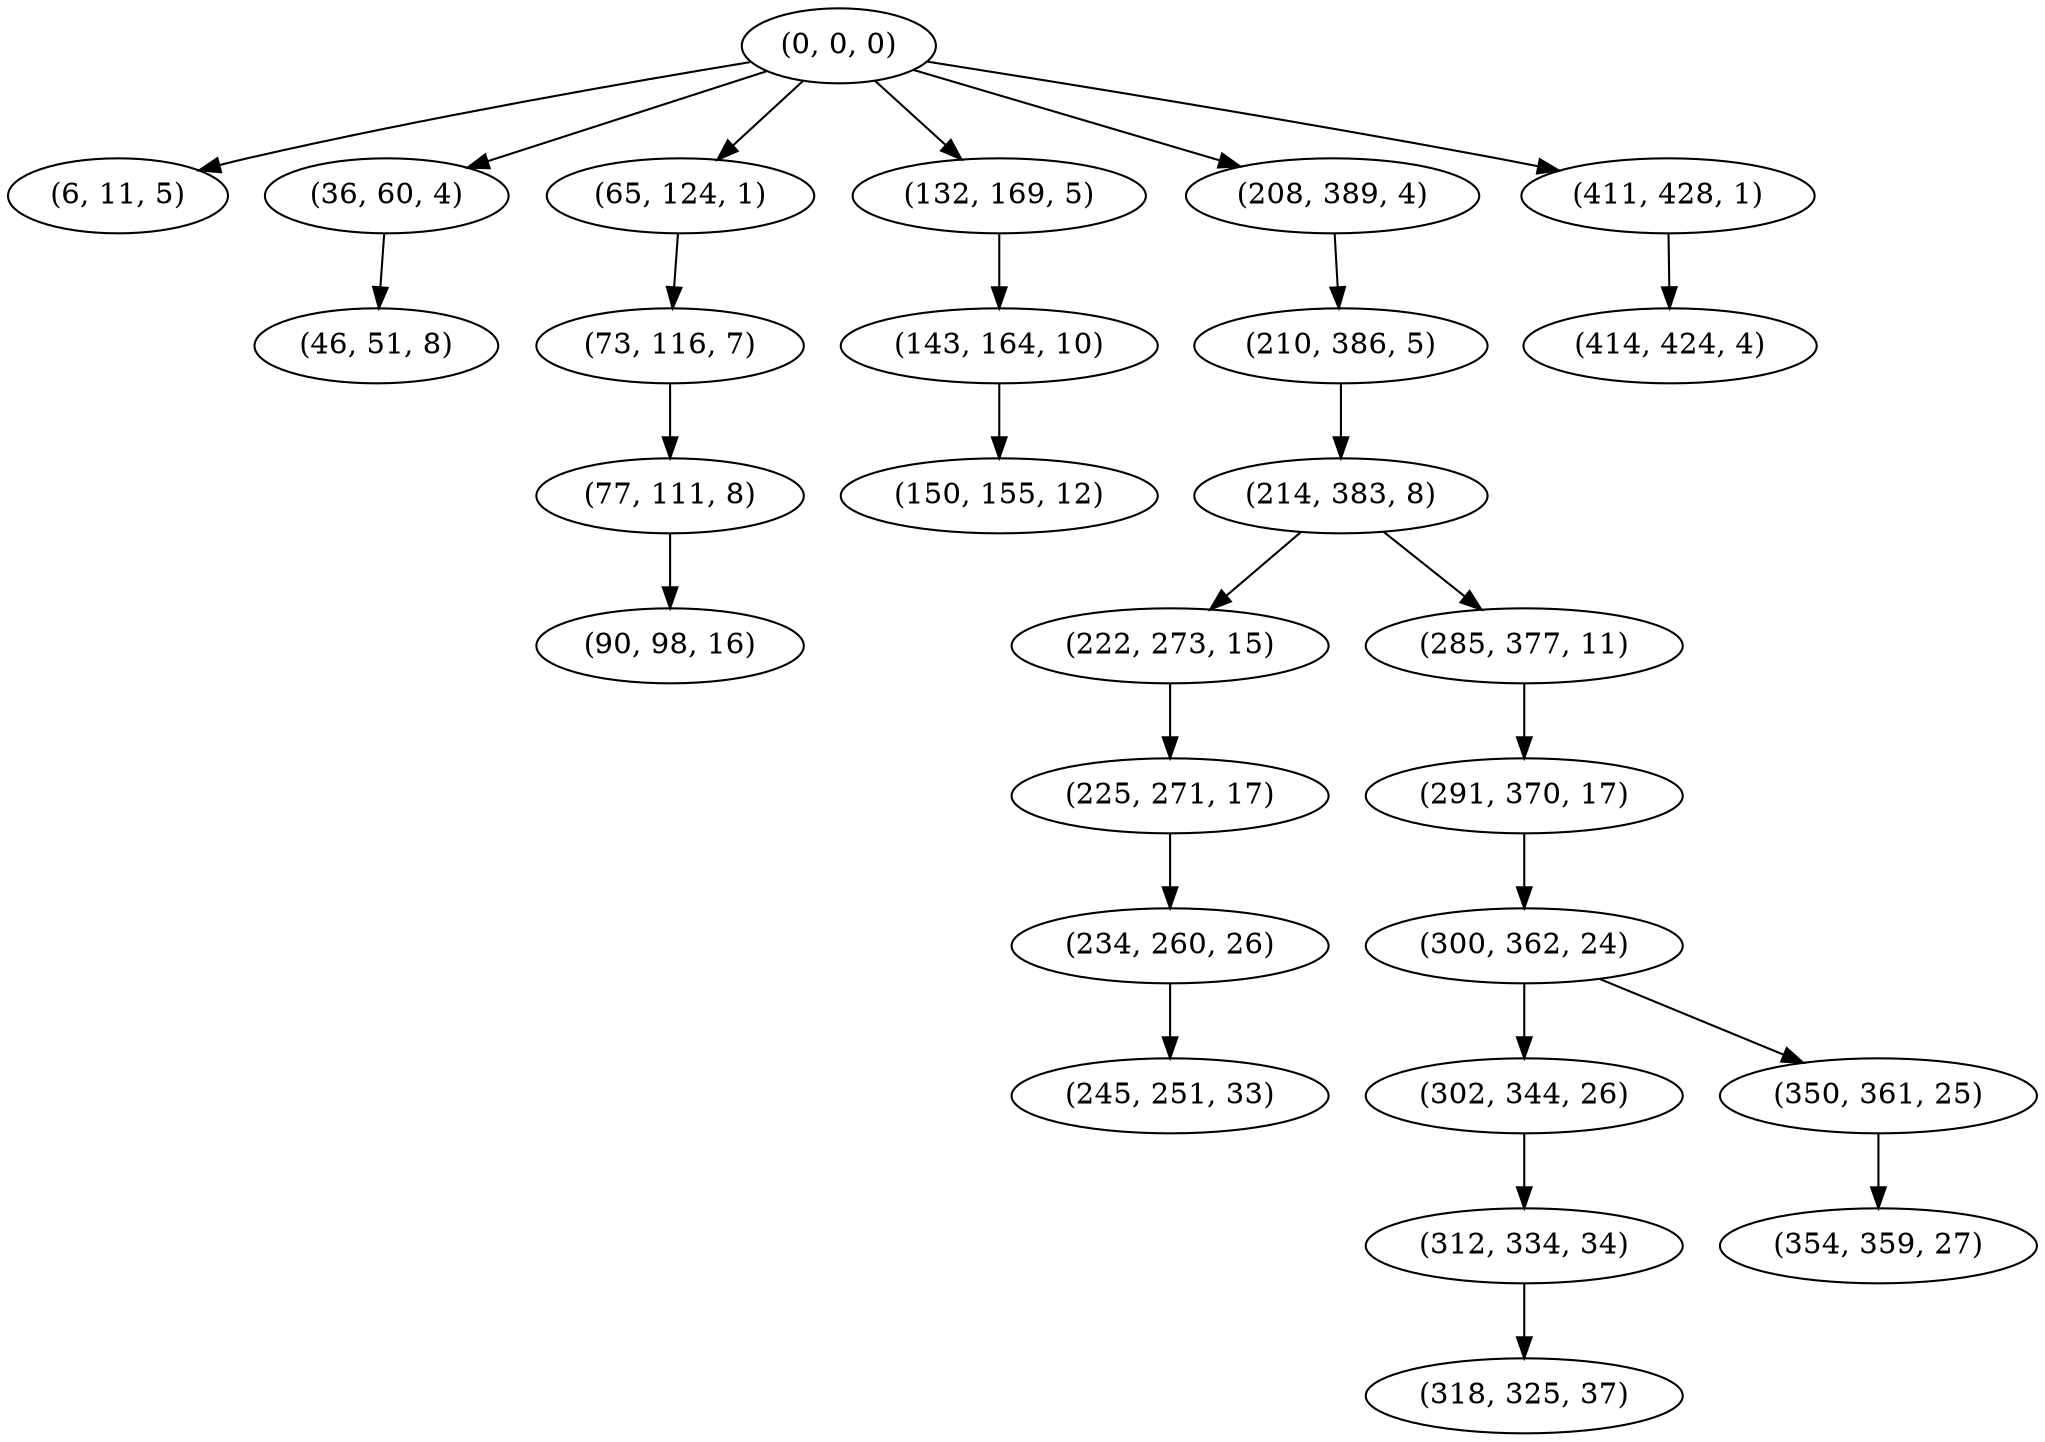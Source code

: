digraph tree {
    "(0, 0, 0)";
    "(6, 11, 5)";
    "(36, 60, 4)";
    "(46, 51, 8)";
    "(65, 124, 1)";
    "(73, 116, 7)";
    "(77, 111, 8)";
    "(90, 98, 16)";
    "(132, 169, 5)";
    "(143, 164, 10)";
    "(150, 155, 12)";
    "(208, 389, 4)";
    "(210, 386, 5)";
    "(214, 383, 8)";
    "(222, 273, 15)";
    "(225, 271, 17)";
    "(234, 260, 26)";
    "(245, 251, 33)";
    "(285, 377, 11)";
    "(291, 370, 17)";
    "(300, 362, 24)";
    "(302, 344, 26)";
    "(312, 334, 34)";
    "(318, 325, 37)";
    "(350, 361, 25)";
    "(354, 359, 27)";
    "(411, 428, 1)";
    "(414, 424, 4)";
    "(0, 0, 0)" -> "(6, 11, 5)";
    "(0, 0, 0)" -> "(36, 60, 4)";
    "(0, 0, 0)" -> "(65, 124, 1)";
    "(0, 0, 0)" -> "(132, 169, 5)";
    "(0, 0, 0)" -> "(208, 389, 4)";
    "(0, 0, 0)" -> "(411, 428, 1)";
    "(36, 60, 4)" -> "(46, 51, 8)";
    "(65, 124, 1)" -> "(73, 116, 7)";
    "(73, 116, 7)" -> "(77, 111, 8)";
    "(77, 111, 8)" -> "(90, 98, 16)";
    "(132, 169, 5)" -> "(143, 164, 10)";
    "(143, 164, 10)" -> "(150, 155, 12)";
    "(208, 389, 4)" -> "(210, 386, 5)";
    "(210, 386, 5)" -> "(214, 383, 8)";
    "(214, 383, 8)" -> "(222, 273, 15)";
    "(214, 383, 8)" -> "(285, 377, 11)";
    "(222, 273, 15)" -> "(225, 271, 17)";
    "(225, 271, 17)" -> "(234, 260, 26)";
    "(234, 260, 26)" -> "(245, 251, 33)";
    "(285, 377, 11)" -> "(291, 370, 17)";
    "(291, 370, 17)" -> "(300, 362, 24)";
    "(300, 362, 24)" -> "(302, 344, 26)";
    "(300, 362, 24)" -> "(350, 361, 25)";
    "(302, 344, 26)" -> "(312, 334, 34)";
    "(312, 334, 34)" -> "(318, 325, 37)";
    "(350, 361, 25)" -> "(354, 359, 27)";
    "(411, 428, 1)" -> "(414, 424, 4)";
}
